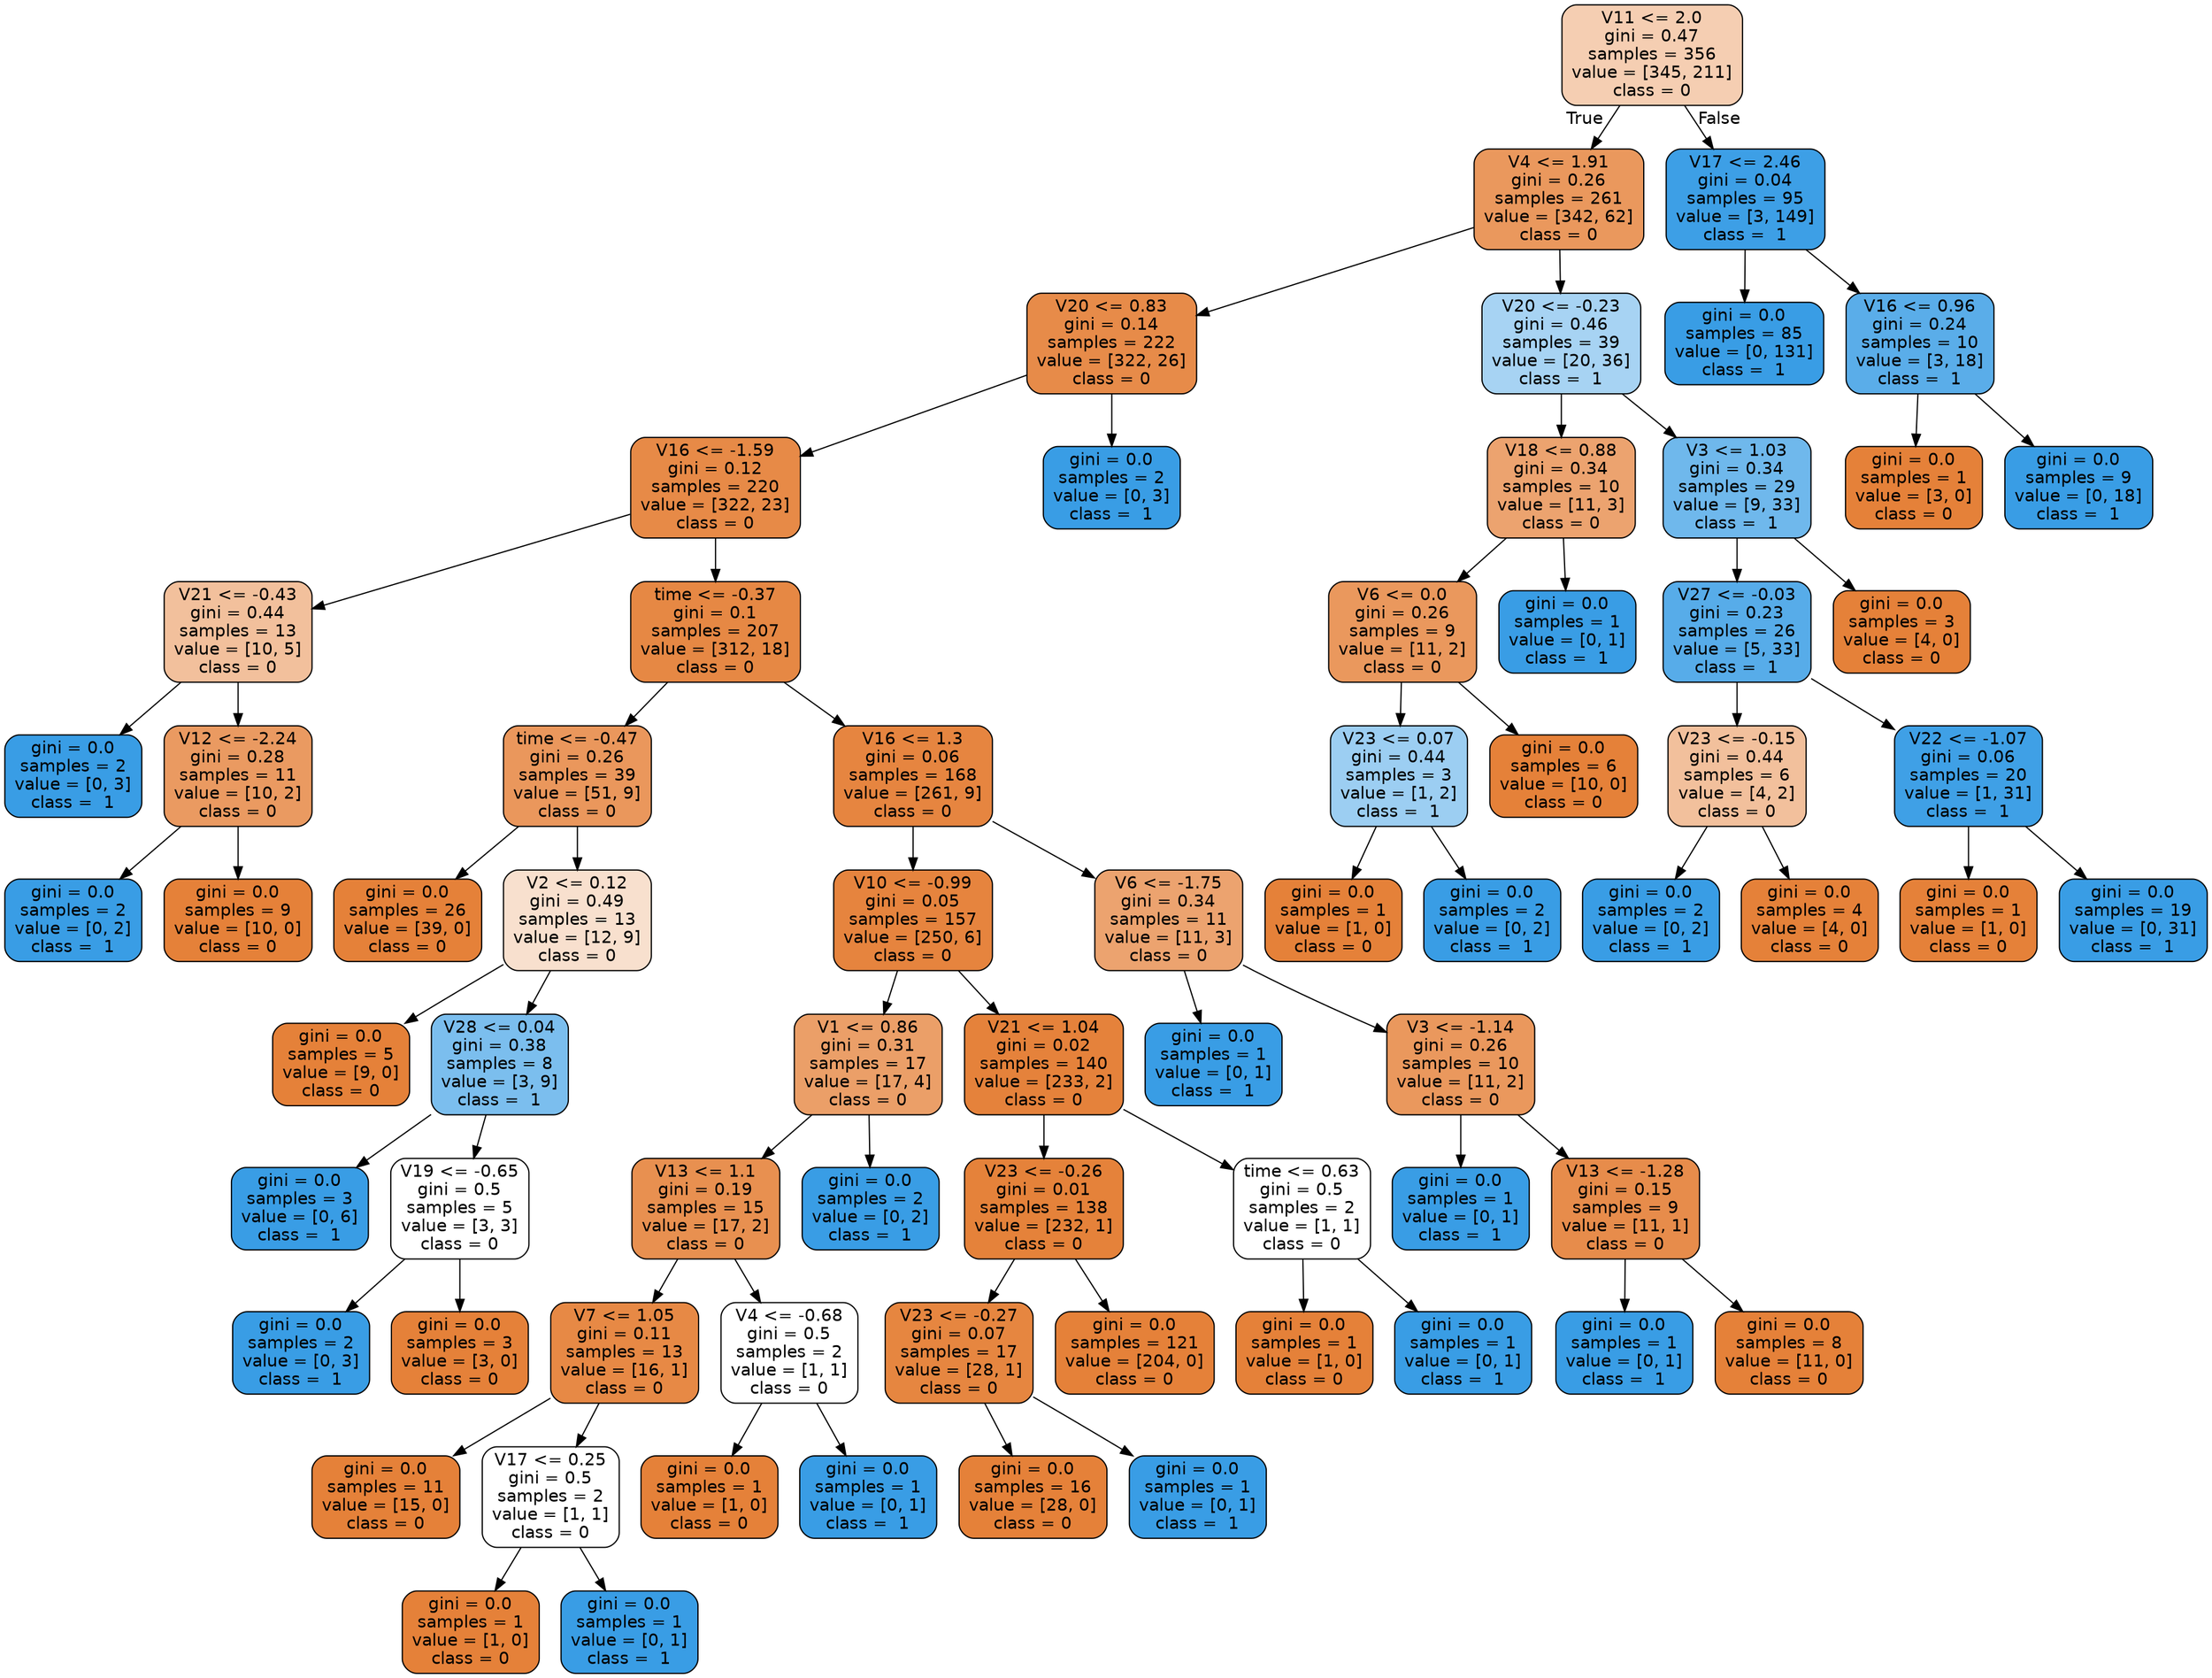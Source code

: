 digraph Tree {
node [shape=box, style="filled, rounded", color="black", fontname=helvetica] ;
edge [fontname=helvetica] ;
0 [label="V11 <= 2.0\ngini = 0.47\nsamples = 356\nvalue = [345, 211]\nclass = 0", fillcolor="#f5ceb2"] ;
1 [label="V4 <= 1.91\ngini = 0.26\nsamples = 261\nvalue = [342, 62]\nclass = 0", fillcolor="#ea985d"] ;
0 -> 1 [labeldistance=2.5, labelangle=45, headlabel="True"] ;
2 [label="V20 <= 0.83\ngini = 0.14\nsamples = 222\nvalue = [322, 26]\nclass = 0", fillcolor="#e78b49"] ;
1 -> 2 ;
3 [label="V16 <= -1.59\ngini = 0.12\nsamples = 220\nvalue = [322, 23]\nclass = 0", fillcolor="#e78a47"] ;
2 -> 3 ;
4 [label="V21 <= -0.43\ngini = 0.44\nsamples = 13\nvalue = [10, 5]\nclass = 0", fillcolor="#f2c09c"] ;
3 -> 4 ;
5 [label="gini = 0.0\nsamples = 2\nvalue = [0, 3]\nclass =  1", fillcolor="#399de5"] ;
4 -> 5 ;
6 [label="V12 <= -2.24\ngini = 0.28\nsamples = 11\nvalue = [10, 2]\nclass = 0", fillcolor="#ea9a61"] ;
4 -> 6 ;
7 [label="gini = 0.0\nsamples = 2\nvalue = [0, 2]\nclass =  1", fillcolor="#399de5"] ;
6 -> 7 ;
8 [label="gini = 0.0\nsamples = 9\nvalue = [10, 0]\nclass = 0", fillcolor="#e58139"] ;
6 -> 8 ;
9 [label="time <= -0.37\ngini = 0.1\nsamples = 207\nvalue = [312, 18]\nclass = 0", fillcolor="#e68844"] ;
3 -> 9 ;
10 [label="time <= -0.47\ngini = 0.26\nsamples = 39\nvalue = [51, 9]\nclass = 0", fillcolor="#ea975c"] ;
9 -> 10 ;
11 [label="gini = 0.0\nsamples = 26\nvalue = [39, 0]\nclass = 0", fillcolor="#e58139"] ;
10 -> 11 ;
12 [label="V2 <= 0.12\ngini = 0.49\nsamples = 13\nvalue = [12, 9]\nclass = 0", fillcolor="#f8e0ce"] ;
10 -> 12 ;
13 [label="gini = 0.0\nsamples = 5\nvalue = [9, 0]\nclass = 0", fillcolor="#e58139"] ;
12 -> 13 ;
14 [label="V28 <= 0.04\ngini = 0.38\nsamples = 8\nvalue = [3, 9]\nclass =  1", fillcolor="#7bbeee"] ;
12 -> 14 ;
15 [label="gini = 0.0\nsamples = 3\nvalue = [0, 6]\nclass =  1", fillcolor="#399de5"] ;
14 -> 15 ;
16 [label="V19 <= -0.65\ngini = 0.5\nsamples = 5\nvalue = [3, 3]\nclass = 0", fillcolor="#ffffff"] ;
14 -> 16 ;
17 [label="gini = 0.0\nsamples = 2\nvalue = [0, 3]\nclass =  1", fillcolor="#399de5"] ;
16 -> 17 ;
18 [label="gini = 0.0\nsamples = 3\nvalue = [3, 0]\nclass = 0", fillcolor="#e58139"] ;
16 -> 18 ;
19 [label="V16 <= 1.3\ngini = 0.06\nsamples = 168\nvalue = [261, 9]\nclass = 0", fillcolor="#e68540"] ;
9 -> 19 ;
20 [label="V10 <= -0.99\ngini = 0.05\nsamples = 157\nvalue = [250, 6]\nclass = 0", fillcolor="#e6843e"] ;
19 -> 20 ;
21 [label="V1 <= 0.86\ngini = 0.31\nsamples = 17\nvalue = [17, 4]\nclass = 0", fillcolor="#eb9f68"] ;
20 -> 21 ;
22 [label="V13 <= 1.1\ngini = 0.19\nsamples = 15\nvalue = [17, 2]\nclass = 0", fillcolor="#e89050"] ;
21 -> 22 ;
23 [label="V7 <= 1.05\ngini = 0.11\nsamples = 13\nvalue = [16, 1]\nclass = 0", fillcolor="#e78945"] ;
22 -> 23 ;
24 [label="gini = 0.0\nsamples = 11\nvalue = [15, 0]\nclass = 0", fillcolor="#e58139"] ;
23 -> 24 ;
25 [label="V17 <= 0.25\ngini = 0.5\nsamples = 2\nvalue = [1, 1]\nclass = 0", fillcolor="#ffffff"] ;
23 -> 25 ;
26 [label="gini = 0.0\nsamples = 1\nvalue = [1, 0]\nclass = 0", fillcolor="#e58139"] ;
25 -> 26 ;
27 [label="gini = 0.0\nsamples = 1\nvalue = [0, 1]\nclass =  1", fillcolor="#399de5"] ;
25 -> 27 ;
28 [label="V4 <= -0.68\ngini = 0.5\nsamples = 2\nvalue = [1, 1]\nclass = 0", fillcolor="#ffffff"] ;
22 -> 28 ;
29 [label="gini = 0.0\nsamples = 1\nvalue = [1, 0]\nclass = 0", fillcolor="#e58139"] ;
28 -> 29 ;
30 [label="gini = 0.0\nsamples = 1\nvalue = [0, 1]\nclass =  1", fillcolor="#399de5"] ;
28 -> 30 ;
31 [label="gini = 0.0\nsamples = 2\nvalue = [0, 2]\nclass =  1", fillcolor="#399de5"] ;
21 -> 31 ;
32 [label="V21 <= 1.04\ngini = 0.02\nsamples = 140\nvalue = [233, 2]\nclass = 0", fillcolor="#e5823b"] ;
20 -> 32 ;
33 [label="V23 <= -0.26\ngini = 0.01\nsamples = 138\nvalue = [232, 1]\nclass = 0", fillcolor="#e5823a"] ;
32 -> 33 ;
34 [label="V23 <= -0.27\ngini = 0.07\nsamples = 17\nvalue = [28, 1]\nclass = 0", fillcolor="#e68640"] ;
33 -> 34 ;
35 [label="gini = 0.0\nsamples = 16\nvalue = [28, 0]\nclass = 0", fillcolor="#e58139"] ;
34 -> 35 ;
36 [label="gini = 0.0\nsamples = 1\nvalue = [0, 1]\nclass =  1", fillcolor="#399de5"] ;
34 -> 36 ;
37 [label="gini = 0.0\nsamples = 121\nvalue = [204, 0]\nclass = 0", fillcolor="#e58139"] ;
33 -> 37 ;
38 [label="time <= 0.63\ngini = 0.5\nsamples = 2\nvalue = [1, 1]\nclass = 0", fillcolor="#ffffff"] ;
32 -> 38 ;
39 [label="gini = 0.0\nsamples = 1\nvalue = [1, 0]\nclass = 0", fillcolor="#e58139"] ;
38 -> 39 ;
40 [label="gini = 0.0\nsamples = 1\nvalue = [0, 1]\nclass =  1", fillcolor="#399de5"] ;
38 -> 40 ;
41 [label="V6 <= -1.75\ngini = 0.34\nsamples = 11\nvalue = [11, 3]\nclass = 0", fillcolor="#eca36f"] ;
19 -> 41 ;
42 [label="gini = 0.0\nsamples = 1\nvalue = [0, 1]\nclass =  1", fillcolor="#399de5"] ;
41 -> 42 ;
43 [label="V3 <= -1.14\ngini = 0.26\nsamples = 10\nvalue = [11, 2]\nclass = 0", fillcolor="#ea985d"] ;
41 -> 43 ;
44 [label="gini = 0.0\nsamples = 1\nvalue = [0, 1]\nclass =  1", fillcolor="#399de5"] ;
43 -> 44 ;
45 [label="V13 <= -1.28\ngini = 0.15\nsamples = 9\nvalue = [11, 1]\nclass = 0", fillcolor="#e78c4b"] ;
43 -> 45 ;
46 [label="gini = 0.0\nsamples = 1\nvalue = [0, 1]\nclass =  1", fillcolor="#399de5"] ;
45 -> 46 ;
47 [label="gini = 0.0\nsamples = 8\nvalue = [11, 0]\nclass = 0", fillcolor="#e58139"] ;
45 -> 47 ;
48 [label="gini = 0.0\nsamples = 2\nvalue = [0, 3]\nclass =  1", fillcolor="#399de5"] ;
2 -> 48 ;
49 [label="V20 <= -0.23\ngini = 0.46\nsamples = 39\nvalue = [20, 36]\nclass =  1", fillcolor="#a7d3f3"] ;
1 -> 49 ;
50 [label="V18 <= 0.88\ngini = 0.34\nsamples = 10\nvalue = [11, 3]\nclass = 0", fillcolor="#eca36f"] ;
49 -> 50 ;
51 [label="V6 <= 0.0\ngini = 0.26\nsamples = 9\nvalue = [11, 2]\nclass = 0", fillcolor="#ea985d"] ;
50 -> 51 ;
52 [label="V23 <= 0.07\ngini = 0.44\nsamples = 3\nvalue = [1, 2]\nclass =  1", fillcolor="#9ccef2"] ;
51 -> 52 ;
53 [label="gini = 0.0\nsamples = 1\nvalue = [1, 0]\nclass = 0", fillcolor="#e58139"] ;
52 -> 53 ;
54 [label="gini = 0.0\nsamples = 2\nvalue = [0, 2]\nclass =  1", fillcolor="#399de5"] ;
52 -> 54 ;
55 [label="gini = 0.0\nsamples = 6\nvalue = [10, 0]\nclass = 0", fillcolor="#e58139"] ;
51 -> 55 ;
56 [label="gini = 0.0\nsamples = 1\nvalue = [0, 1]\nclass =  1", fillcolor="#399de5"] ;
50 -> 56 ;
57 [label="V3 <= 1.03\ngini = 0.34\nsamples = 29\nvalue = [9, 33]\nclass =  1", fillcolor="#6fb8ec"] ;
49 -> 57 ;
58 [label="V27 <= -0.03\ngini = 0.23\nsamples = 26\nvalue = [5, 33]\nclass =  1", fillcolor="#57ace9"] ;
57 -> 58 ;
59 [label="V23 <= -0.15\ngini = 0.44\nsamples = 6\nvalue = [4, 2]\nclass = 0", fillcolor="#f2c09c"] ;
58 -> 59 ;
60 [label="gini = 0.0\nsamples = 2\nvalue = [0, 2]\nclass =  1", fillcolor="#399de5"] ;
59 -> 60 ;
61 [label="gini = 0.0\nsamples = 4\nvalue = [4, 0]\nclass = 0", fillcolor="#e58139"] ;
59 -> 61 ;
62 [label="V22 <= -1.07\ngini = 0.06\nsamples = 20\nvalue = [1, 31]\nclass =  1", fillcolor="#3fa0e6"] ;
58 -> 62 ;
63 [label="gini = 0.0\nsamples = 1\nvalue = [1, 0]\nclass = 0", fillcolor="#e58139"] ;
62 -> 63 ;
64 [label="gini = 0.0\nsamples = 19\nvalue = [0, 31]\nclass =  1", fillcolor="#399de5"] ;
62 -> 64 ;
65 [label="gini = 0.0\nsamples = 3\nvalue = [4, 0]\nclass = 0", fillcolor="#e58139"] ;
57 -> 65 ;
66 [label="V17 <= 2.46\ngini = 0.04\nsamples = 95\nvalue = [3, 149]\nclass =  1", fillcolor="#3d9fe6"] ;
0 -> 66 [labeldistance=2.5, labelangle=-45, headlabel="False"] ;
67 [label="gini = 0.0\nsamples = 85\nvalue = [0, 131]\nclass =  1", fillcolor="#399de5"] ;
66 -> 67 ;
68 [label="V16 <= 0.96\ngini = 0.24\nsamples = 10\nvalue = [3, 18]\nclass =  1", fillcolor="#5aade9"] ;
66 -> 68 ;
69 [label="gini = 0.0\nsamples = 1\nvalue = [3, 0]\nclass = 0", fillcolor="#e58139"] ;
68 -> 69 ;
70 [label="gini = 0.0\nsamples = 9\nvalue = [0, 18]\nclass =  1", fillcolor="#399de5"] ;
68 -> 70 ;
}